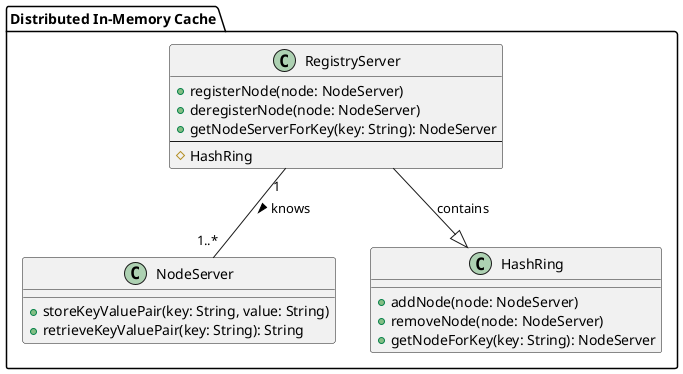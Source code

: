 @startuml

!define RECTANGLE class

package "Distributed In-Memory Cache" {
    RECTANGLE RegistryServer {
        + registerNode(node: NodeServer)
        + deregisterNode(node: NodeServer)
        + getNodeServerForKey(key: String): NodeServer
        --
        # HashRing
    }

    RECTANGLE NodeServer {
        + storeKeyValuePair(key: String, value: String)
        + retrieveKeyValuePair(key: String): String
    }

    class HashRing {
        + addNode(node: NodeServer)
        + removeNode(node: NodeServer)
        + getNodeForKey(key: String): NodeServer
    }

    RegistryServer --|> HashRing : contains
    RegistryServer "1" -- "1..*" NodeServer : knows >
}

@enduml
